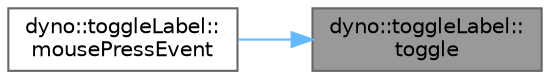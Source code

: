 digraph "dyno::toggleLabel::toggle"
{
 // LATEX_PDF_SIZE
  bgcolor="transparent";
  edge [fontname=Helvetica,fontsize=10,labelfontname=Helvetica,labelfontsize=10];
  node [fontname=Helvetica,fontsize=10,shape=box,height=0.2,width=0.4];
  rankdir="RL";
  Node1 [id="Node000001",label="dyno::toggleLabel::\ltoggle",height=0.2,width=0.4,color="gray40", fillcolor="grey60", style="filled", fontcolor="black",tooltip=" "];
  Node1 -> Node2 [id="edge1_Node000001_Node000002",dir="back",color="steelblue1",style="solid",tooltip=" "];
  Node2 [id="Node000002",label="dyno::toggleLabel::\lmousePressEvent",height=0.2,width=0.4,color="grey40", fillcolor="white", style="filled",URL="$classdyno_1_1toggle_label.html#a2b53032254ede63afa6552b71f7deeda",tooltip=" "];
}
